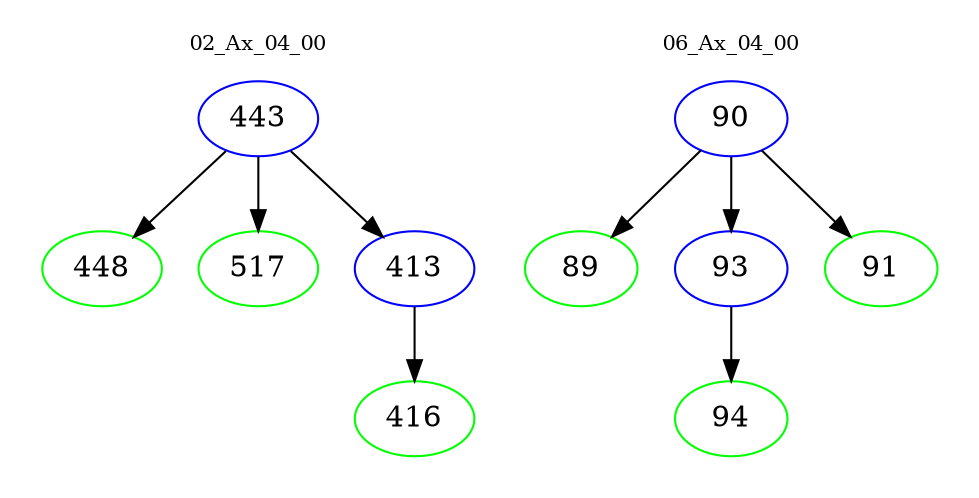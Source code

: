 digraph{
subgraph cluster_0 {
color = white
label = "02_Ax_04_00";
fontsize=10;
T0_443 [label="443", color="blue"]
T0_443 -> T0_448 [color="black"]
T0_448 [label="448", color="green"]
T0_443 -> T0_517 [color="black"]
T0_517 [label="517", color="green"]
T0_443 -> T0_413 [color="black"]
T0_413 [label="413", color="blue"]
T0_413 -> T0_416 [color="black"]
T0_416 [label="416", color="green"]
}
subgraph cluster_1 {
color = white
label = "06_Ax_04_00";
fontsize=10;
T1_90 [label="90", color="blue"]
T1_90 -> T1_89 [color="black"]
T1_89 [label="89", color="green"]
T1_90 -> T1_93 [color="black"]
T1_93 [label="93", color="blue"]
T1_93 -> T1_94 [color="black"]
T1_94 [label="94", color="green"]
T1_90 -> T1_91 [color="black"]
T1_91 [label="91", color="green"]
}
}
